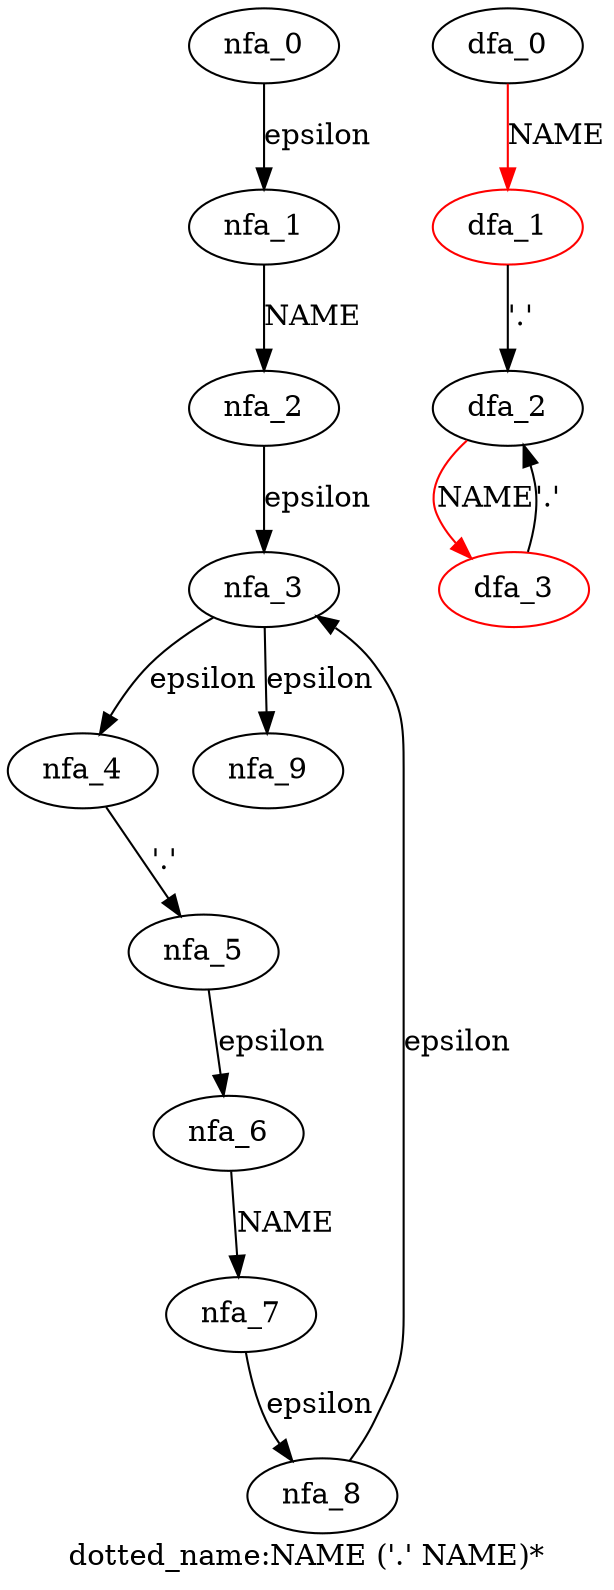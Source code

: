 digraph dotted_name {
 graph[label="dotted_name:NAME ('.' NAME)*"]
 subgraph dotted_name_nfa {
  nfa_0->nfa_1[label="epsilon"]
  nfa_1->nfa_2[label="NAME"]
  nfa_2->nfa_3[label="epsilon"]
  nfa_3->nfa_4[label="epsilon"]
  nfa_4->nfa_5[label="'.'"]
  nfa_5->nfa_6[label="epsilon"]
  nfa_6->nfa_7[label="NAME"]
  nfa_7->nfa_8[label="epsilon"]
  nfa_8->nfa_3[label="epsilon"]
  nfa_3->nfa_9[label="epsilon"]
  }
 subgraph dotted_name_dfa {
  dfa_0->dfa_1[label="NAME",color=red]
  dfa_1->dfa_2[label="'.'"]
  dfa_2->dfa_3[label="NAME",color=red]
  dfa_3->dfa_2[label="'.'"]
  dfa_1[color=red]
  dfa_3[color=red]
  }
}
